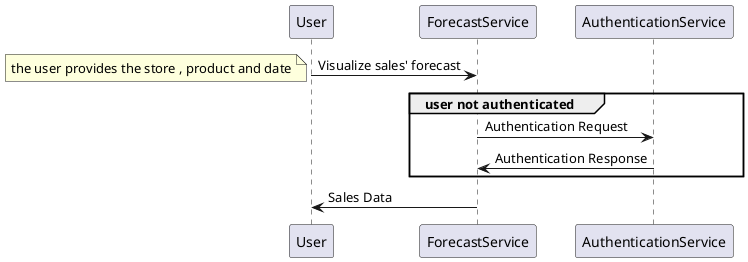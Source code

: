@startuml
'https://plantuml.com/sequence-diagram

User -> ForecastService : Visualize sales' forecast
note left : the user provides the store , product and date
group user not authenticated
ForecastService -> AuthenticationService : Authentication Request
AuthenticationService -> ForecastService : Authentication Response
end
ForecastService -> User : Sales Data
@enduml